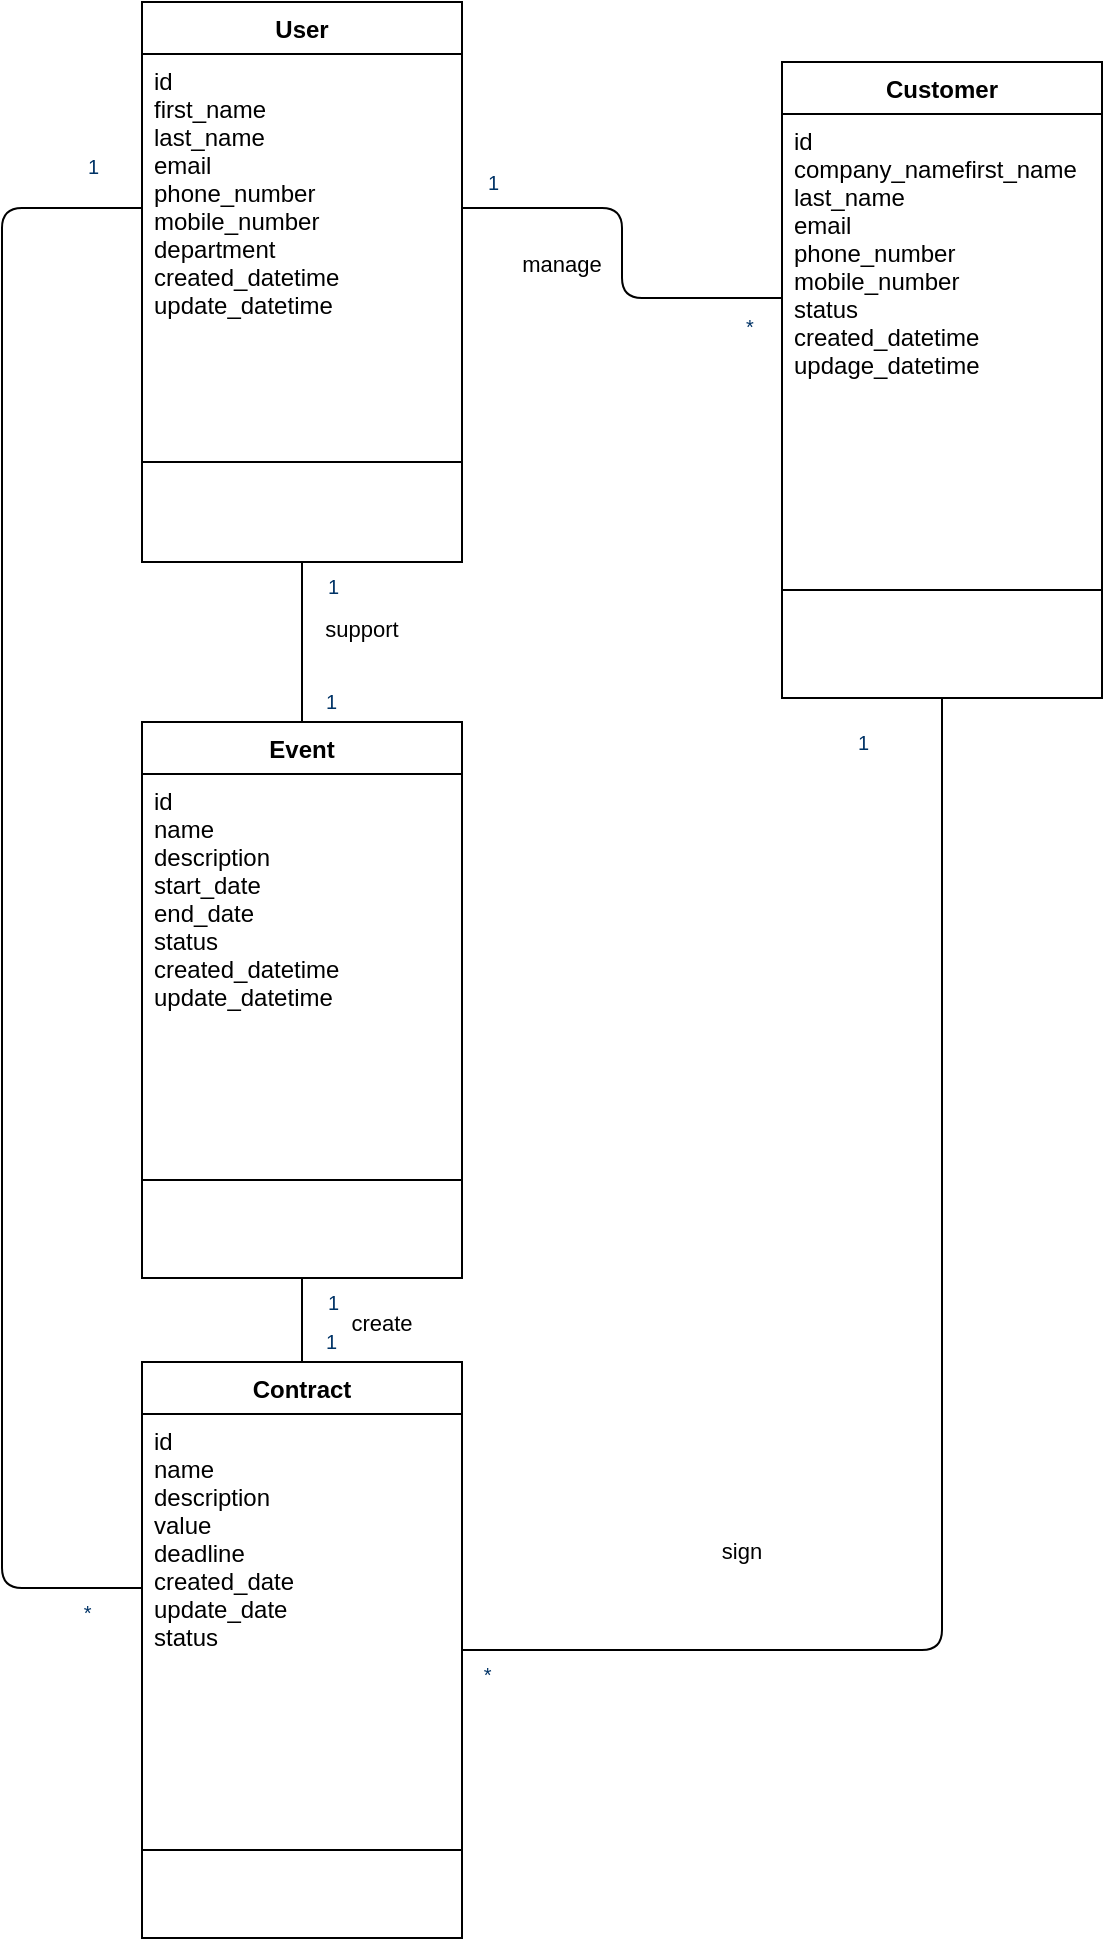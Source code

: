 <mxfile version="17.1.3" type="github">
  <diagram name="Page-1" id="efa7a0a1-bf9b-a30e-e6df-94a7791c09e9">
    <mxGraphModel dx="946" dy="546" grid="1" gridSize="10" guides="1" tooltips="1" connect="1" arrows="1" fold="1" page="1" pageScale="1" pageWidth="826" pageHeight="1169" background="none" math="0" shadow="0">
      <root>
        <mxCell id="0" />
        <mxCell id="1" parent="0" />
        <mxCell id="51" value="sign" style="endArrow=none;endSize=12;startArrow=none;startSize=14;startFill=0;edgeStyle=orthogonalEdgeStyle;entryX=0.5;entryY=1;entryDx=0;entryDy=0;exitX=1;exitY=0.5;exitDx=0;exitDy=0;endFill=0;" parent="1" source="pqGN0xTLjo34vhqCjbom-126" target="pqGN0xTLjo34vhqCjbom-119" edge="1">
          <mxGeometry as="geometry">
            <mxPoint x="430" y="510" as="sourcePoint" />
            <mxPoint x="570" y="330" as="targetPoint" />
            <mxPoint x="20" y="188" as="offset" />
          </mxGeometry>
        </mxCell>
        <mxCell id="52" value="*" style="resizable=0;align=left;verticalAlign=top;labelBackgroundColor=#ffffff;fontSize=10;strokeColor=#003366;shadow=1;fillColor=#D4E1F5;fontColor=#003366" parent="51" connectable="0" vertex="1">
          <mxGeometry x="-1" relative="1" as="geometry">
            <mxPoint x="8.92" as="offset" />
          </mxGeometry>
        </mxCell>
        <mxCell id="53" value="1" style="resizable=0;align=right;verticalAlign=top;labelBackgroundColor=#ffffff;fontSize=10;strokeColor=#003366;shadow=1;fillColor=#D4E1F5;fontColor=#003366" parent="51" connectable="0" vertex="1">
          <mxGeometry x="1" relative="1" as="geometry">
            <mxPoint x="-35" y="10" as="offset" />
          </mxGeometry>
        </mxCell>
        <mxCell id="75" value="create" style="endArrow=none;endSize=12;startArrow=none;startSize=14;startFill=0;edgeStyle=orthogonalEdgeStyle;entryX=0.5;entryY=1;entryDx=0;entryDy=0;exitX=0.5;exitY=0;exitDx=0;exitDy=0;endFill=0;" parent="1" source="pqGN0xTLjo34vhqCjbom-126" target="pqGN0xTLjo34vhqCjbom-131" edge="1">
          <mxGeometry as="geometry">
            <mxPoint x="80" y="780" as="sourcePoint" />
            <mxPoint x="80" y="620" as="targetPoint" />
            <mxPoint x="40" y="1" as="offset" />
          </mxGeometry>
        </mxCell>
        <mxCell id="76" value="1" style="resizable=0;align=left;verticalAlign=top;labelBackgroundColor=#ffffff;fontSize=10;strokeColor=#003366;shadow=1;fillColor=#D4E1F5;fontColor=#003366" parent="75" connectable="0" vertex="1">
          <mxGeometry x="-1" relative="1" as="geometry">
            <mxPoint x="10.0" y="-22.5" as="offset" />
          </mxGeometry>
        </mxCell>
        <mxCell id="77" value="1" style="resizable=0;align=right;verticalAlign=top;labelBackgroundColor=#ffffff;fontSize=10;strokeColor=#003366;shadow=1;fillColor=#D4E1F5;fontColor=#003366" parent="75" connectable="0" vertex="1">
          <mxGeometry x="1" relative="1" as="geometry">
            <mxPoint x="20" as="offset" />
          </mxGeometry>
        </mxCell>
        <mxCell id="87" value="manage" style="endArrow=none;endSize=12;startArrow=none;startSize=14;startFill=0;edgeStyle=orthogonalEdgeStyle;entryX=1;entryY=0.5;entryDx=0;entryDy=0;exitX=0;exitY=0.5;exitDx=0;exitDy=0;endFill=0;" parent="1" source="pqGN0xTLjo34vhqCjbom-120" target="pqGN0xTLjo34vhqCjbom-115" edge="1">
          <mxGeometry as="geometry">
            <mxPoint x="610" y="120" as="sourcePoint" />
            <mxPoint x="390" y="556.96" as="targetPoint" />
            <mxPoint x="-30" y="5" as="offset" />
          </mxGeometry>
        </mxCell>
        <mxCell id="88" value="*" style="resizable=0;align=left;verticalAlign=top;labelBackgroundColor=#ffffff;fontSize=10;strokeColor=#003366;shadow=1;fillColor=#D4E1F5;fontColor=#003366" parent="87" connectable="0" vertex="1">
          <mxGeometry x="-1" relative="1" as="geometry">
            <mxPoint x="-20" y="2" as="offset" />
          </mxGeometry>
        </mxCell>
        <mxCell id="89" value="1" style="resizable=0;align=right;verticalAlign=top;labelBackgroundColor=#ffffff;fontSize=10;strokeColor=#003366;shadow=1;fillColor=#D4E1F5;fontColor=#003366" parent="87" connectable="0" vertex="1">
          <mxGeometry x="1" relative="1" as="geometry">
            <mxPoint x="20.0" y="-25.0" as="offset" />
          </mxGeometry>
        </mxCell>
        <mxCell id="99" value="" style="endArrow=none;endSize=12;startArrow=none;startSize=14;startFill=0;edgeStyle=orthogonalEdgeStyle;exitX=0;exitY=0.5;exitDx=0;exitDy=0;entryX=0;entryY=0.5;entryDx=0;entryDy=0;endFill=0;" parent="1" source="pqGN0xTLjo34vhqCjbom-127" target="pqGN0xTLjo34vhqCjbom-115" edge="1">
          <mxGeometry x="369.36" y="360" as="geometry">
            <mxPoint x="510" y="790" as="sourcePoint" />
            <mxPoint x="60" y="120" as="targetPoint" />
            <Array as="points">
              <mxPoint x="90" y="833" />
              <mxPoint x="90" y="143" />
            </Array>
          </mxGeometry>
        </mxCell>
        <mxCell id="100" value="*" style="resizable=0;align=left;verticalAlign=top;labelBackgroundColor=#ffffff;fontSize=10;strokeColor=#003366;shadow=1;fillColor=#D4E1F5;fontColor=#003366" parent="99" connectable="0" vertex="1">
          <mxGeometry x="-1" relative="1" as="geometry">
            <mxPoint x="-31.08" as="offset" />
          </mxGeometry>
        </mxCell>
        <mxCell id="101" value="1" style="resizable=0;align=right;verticalAlign=top;labelBackgroundColor=#ffffff;fontSize=10;strokeColor=#003366;shadow=1;fillColor=#D4E1F5;fontColor=#003366" parent="99" connectable="0" vertex="1">
          <mxGeometry x="1" relative="1" as="geometry">
            <mxPoint x="-20" y="-33" as="offset" />
          </mxGeometry>
        </mxCell>
        <mxCell id="pqGN0xTLjo34vhqCjbom-114" value="User" style="swimlane;fontStyle=1;align=center;verticalAlign=top;childLayout=stackLayout;horizontal=1;startSize=26;horizontalStack=0;resizeParent=1;resizeParentMax=0;resizeLast=0;collapsible=1;marginBottom=0;" vertex="1" parent="1">
          <mxGeometry x="160" y="40" width="160" height="280" as="geometry" />
        </mxCell>
        <mxCell id="pqGN0xTLjo34vhqCjbom-115" value="id&#xa;first_name&#xa;last_name&#xa;email&#xa;phone_number&#xa;mobile_number&#xa;department&#xa;created_datetime&#xa;update_datetime&#xa;" style="text;strokeColor=none;fillColor=none;align=left;verticalAlign=top;spacingLeft=4;spacingRight=4;overflow=hidden;rotatable=0;points=[[0,0.5],[1,0.5]];portConstraint=eastwest;" vertex="1" parent="pqGN0xTLjo34vhqCjbom-114">
          <mxGeometry y="26" width="160" height="154" as="geometry" />
        </mxCell>
        <mxCell id="pqGN0xTLjo34vhqCjbom-116" value="" style="line;strokeWidth=1;fillColor=none;align=left;verticalAlign=middle;spacingTop=-1;spacingLeft=3;spacingRight=3;rotatable=0;labelPosition=right;points=[];portConstraint=eastwest;" vertex="1" parent="pqGN0xTLjo34vhqCjbom-114">
          <mxGeometry y="180" width="160" height="100" as="geometry" />
        </mxCell>
        <mxCell id="pqGN0xTLjo34vhqCjbom-119" value="Customer" style="swimlane;fontStyle=1;align=center;verticalAlign=top;childLayout=stackLayout;horizontal=1;startSize=26;horizontalStack=0;resizeParent=1;resizeParentMax=0;resizeLast=0;collapsible=1;marginBottom=0;" vertex="1" parent="1">
          <mxGeometry x="480" y="70.0" width="160" height="318" as="geometry" />
        </mxCell>
        <mxCell id="pqGN0xTLjo34vhqCjbom-120" value="id&#xa;company_namefirst_name&#xa;last_name&#xa;email&#xa;phone_number&#xa;mobile_number&#xa;status&#xa;created_datetime&#xa;updage_datetime&#xa;&#xa;" style="text;strokeColor=none;fillColor=none;align=left;verticalAlign=top;spacingLeft=4;spacingRight=4;overflow=hidden;rotatable=0;points=[[0,0.5],[1,0.5]];portConstraint=eastwest;" vertex="1" parent="pqGN0xTLjo34vhqCjbom-119">
          <mxGeometry y="26" width="160" height="184" as="geometry" />
        </mxCell>
        <mxCell id="pqGN0xTLjo34vhqCjbom-121" value="" style="line;strokeWidth=1;fillColor=none;align=left;verticalAlign=middle;spacingTop=-1;spacingLeft=3;spacingRight=3;rotatable=0;labelPosition=right;points=[];portConstraint=eastwest;" vertex="1" parent="pqGN0xTLjo34vhqCjbom-119">
          <mxGeometry y="210" width="160" height="108" as="geometry" />
        </mxCell>
        <mxCell id="pqGN0xTLjo34vhqCjbom-126" value="Contract" style="swimlane;fontStyle=1;align=center;verticalAlign=top;childLayout=stackLayout;horizontal=1;startSize=26;horizontalStack=0;resizeParent=1;resizeParentMax=0;resizeLast=0;collapsible=1;marginBottom=0;" vertex="1" parent="1">
          <mxGeometry x="160" y="720" width="160" height="288" as="geometry" />
        </mxCell>
        <mxCell id="pqGN0xTLjo34vhqCjbom-127" value="id&#xa;name&#xa;description&#xa;value&#xa;deadline&#xa;created_date&#xa;update_date&#xa;status&#xa;&#xa;" style="text;strokeColor=none;fillColor=none;align=left;verticalAlign=top;spacingLeft=4;spacingRight=4;overflow=hidden;rotatable=0;points=[[0,0.5],[1,0.5]];portConstraint=eastwest;" vertex="1" parent="pqGN0xTLjo34vhqCjbom-126">
          <mxGeometry y="26" width="160" height="174" as="geometry" />
        </mxCell>
        <mxCell id="pqGN0xTLjo34vhqCjbom-128" value="" style="line;strokeWidth=1;fillColor=none;align=left;verticalAlign=middle;spacingTop=-1;spacingLeft=3;spacingRight=3;rotatable=0;labelPosition=right;points=[];portConstraint=eastwest;" vertex="1" parent="pqGN0xTLjo34vhqCjbom-126">
          <mxGeometry y="200" width="160" height="88" as="geometry" />
        </mxCell>
        <mxCell id="pqGN0xTLjo34vhqCjbom-131" value="Event" style="swimlane;fontStyle=1;align=center;verticalAlign=top;childLayout=stackLayout;horizontal=1;startSize=26;horizontalStack=0;resizeParent=1;resizeParentMax=0;resizeLast=0;collapsible=1;marginBottom=0;" vertex="1" parent="1">
          <mxGeometry x="160" y="400" width="160" height="278" as="geometry" />
        </mxCell>
        <mxCell id="pqGN0xTLjo34vhqCjbom-132" value="id&#xa;name&#xa;description&#xa;start_date&#xa;end_date&#xa;status&#xa;created_datetime&#xa;update_datetime&#xa;" style="text;strokeColor=none;fillColor=none;align=left;verticalAlign=top;spacingLeft=4;spacingRight=4;overflow=hidden;rotatable=0;points=[[0,0.5],[1,0.5]];portConstraint=eastwest;" vertex="1" parent="pqGN0xTLjo34vhqCjbom-131">
          <mxGeometry y="26" width="160" height="154" as="geometry" />
        </mxCell>
        <mxCell id="pqGN0xTLjo34vhqCjbom-133" value="" style="line;strokeWidth=1;fillColor=none;align=left;verticalAlign=middle;spacingTop=-1;spacingLeft=3;spacingRight=3;rotatable=0;labelPosition=right;points=[];portConstraint=eastwest;" vertex="1" parent="pqGN0xTLjo34vhqCjbom-131">
          <mxGeometry y="180" width="160" height="98" as="geometry" />
        </mxCell>
        <mxCell id="pqGN0xTLjo34vhqCjbom-135" value="support" style="endArrow=none;endSize=12;startArrow=none;startSize=14;startFill=0;edgeStyle=orthogonalEdgeStyle;entryX=0.5;entryY=1;entryDx=0;entryDy=0;exitX=0.5;exitY=0;exitDx=0;exitDy=0;endFill=0;" edge="1" parent="1" source="pqGN0xTLjo34vhqCjbom-131" target="pqGN0xTLjo34vhqCjbom-114">
          <mxGeometry x="173" y="-214" as="geometry">
            <mxPoint x="413" y="506" as="sourcePoint" />
            <mxPoint x="413" y="400" as="targetPoint" />
            <mxPoint x="30" y="-7" as="offset" />
            <Array as="points">
              <mxPoint x="240" y="350" />
              <mxPoint x="240" y="350" />
            </Array>
          </mxGeometry>
        </mxCell>
        <mxCell id="pqGN0xTLjo34vhqCjbom-136" value="1" style="resizable=0;align=left;verticalAlign=top;labelBackgroundColor=#ffffff;fontSize=10;strokeColor=#003366;shadow=1;fillColor=#D4E1F5;fontColor=#003366" connectable="0" vertex="1" parent="pqGN0xTLjo34vhqCjbom-135">
          <mxGeometry x="-1" relative="1" as="geometry">
            <mxPoint x="10.0" y="-22.5" as="offset" />
          </mxGeometry>
        </mxCell>
        <mxCell id="pqGN0xTLjo34vhqCjbom-137" value="1" style="resizable=0;align=right;verticalAlign=top;labelBackgroundColor=#ffffff;fontSize=10;strokeColor=#003366;shadow=1;fillColor=#D4E1F5;fontColor=#003366" connectable="0" vertex="1" parent="pqGN0xTLjo34vhqCjbom-135">
          <mxGeometry x="1" relative="1" as="geometry">
            <mxPoint x="20" as="offset" />
          </mxGeometry>
        </mxCell>
      </root>
    </mxGraphModel>
  </diagram>
</mxfile>

